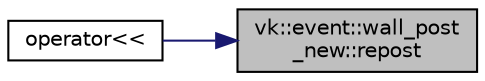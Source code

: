 digraph "vk::event::wall_post_new::repost"
{
 // LATEX_PDF_SIZE
  edge [fontname="Helvetica",fontsize="10",labelfontname="Helvetica",labelfontsize="10"];
  node [fontname="Helvetica",fontsize="10",shape=record];
  rankdir="RL";
  Node1 [label="vk::event::wall_post\l_new::repost",height=0.2,width=0.4,color="black", fillcolor="grey75", style="filled", fontcolor="black",tooltip="Try get repost."];
  Node1 -> Node2 [dir="back",color="midnightblue",fontsize="10",style="solid",fontname="Helvetica"];
  Node2 [label="operator\<\<",height=0.2,width=0.4,color="black", fillcolor="white", style="filled",URL="$wall__post__new_8hpp.html#a5aad18d6a9317dec5345951440b10ad3",tooltip=" "];
}
